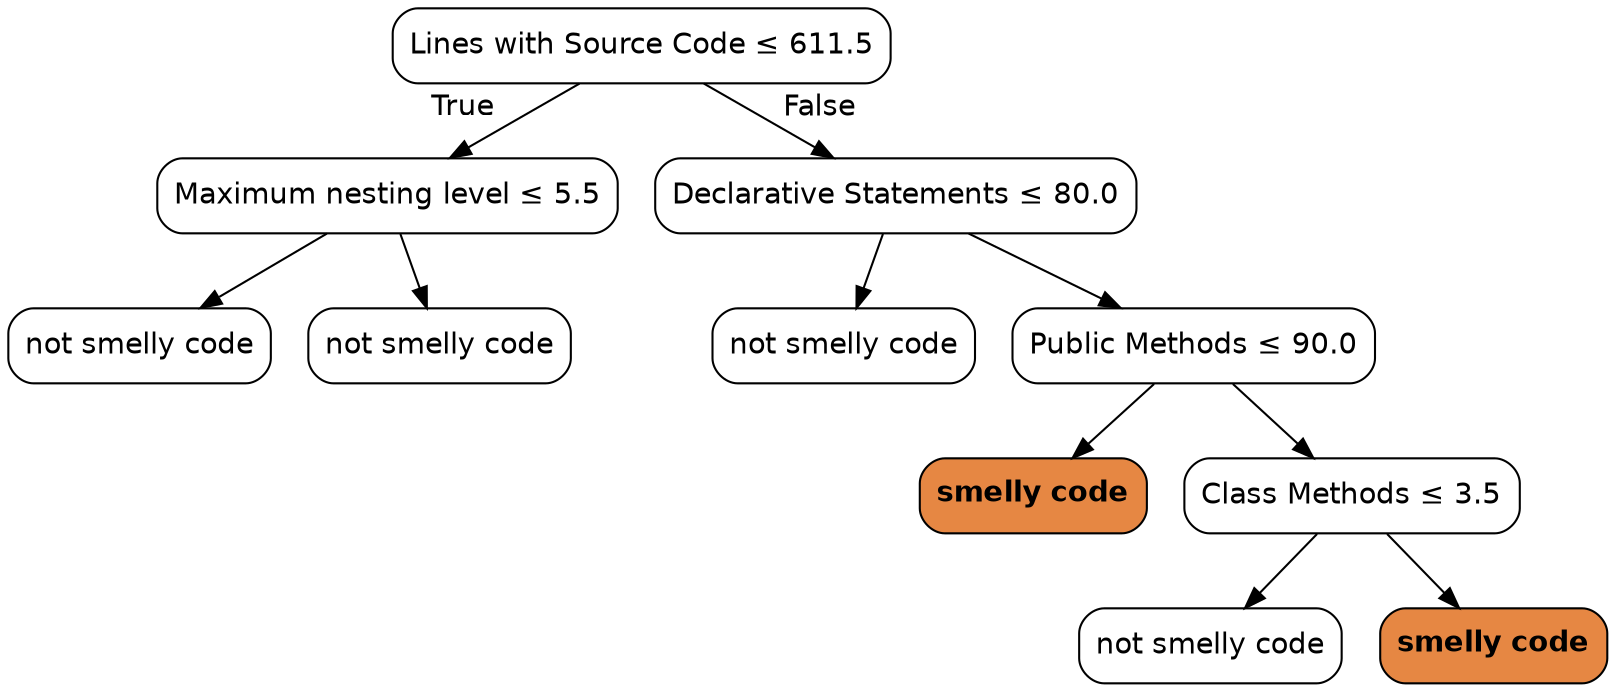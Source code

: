 digraph Tree {
node [color="black", fontname=helvetica, shape=box,  style="filled, rounded", fillcolor="#FFFFFF"];
edge [fontname=helvetica];
0 [label=<Lines with Source Code &le; 611.5>];
1 [label=<Maximum nesting level &le; 5.5>];
0 -> 1  [headlabel="True", labelangle=45, labeldistance="2.5"];
9 [label=<not smelly code>];
1 -> 9;
10 [label=<not smelly code>];
1 -> 10;
2 [label=<Declarative Statements &le; 80.0>];
0 -> 2  [headlabel="False", labelangle="-45", labeldistance="2.5"];
3 [label=<not smelly code>];
2 -> 3;
4 [label=<Public Methods &le; 90.0>];
2 -> 4;
5 [label=<<b>smelly code</b>>, fillcolor="#e68743"];
4 -> 5;
6 [label=<Class Methods &le; 3.5>];
4 -> 6;
7 [label=<not smelly code>];
6 -> 7;
8 [label=<<b>smelly code</b>>, fillcolor="#e68743"];
6 -> 8;
}
